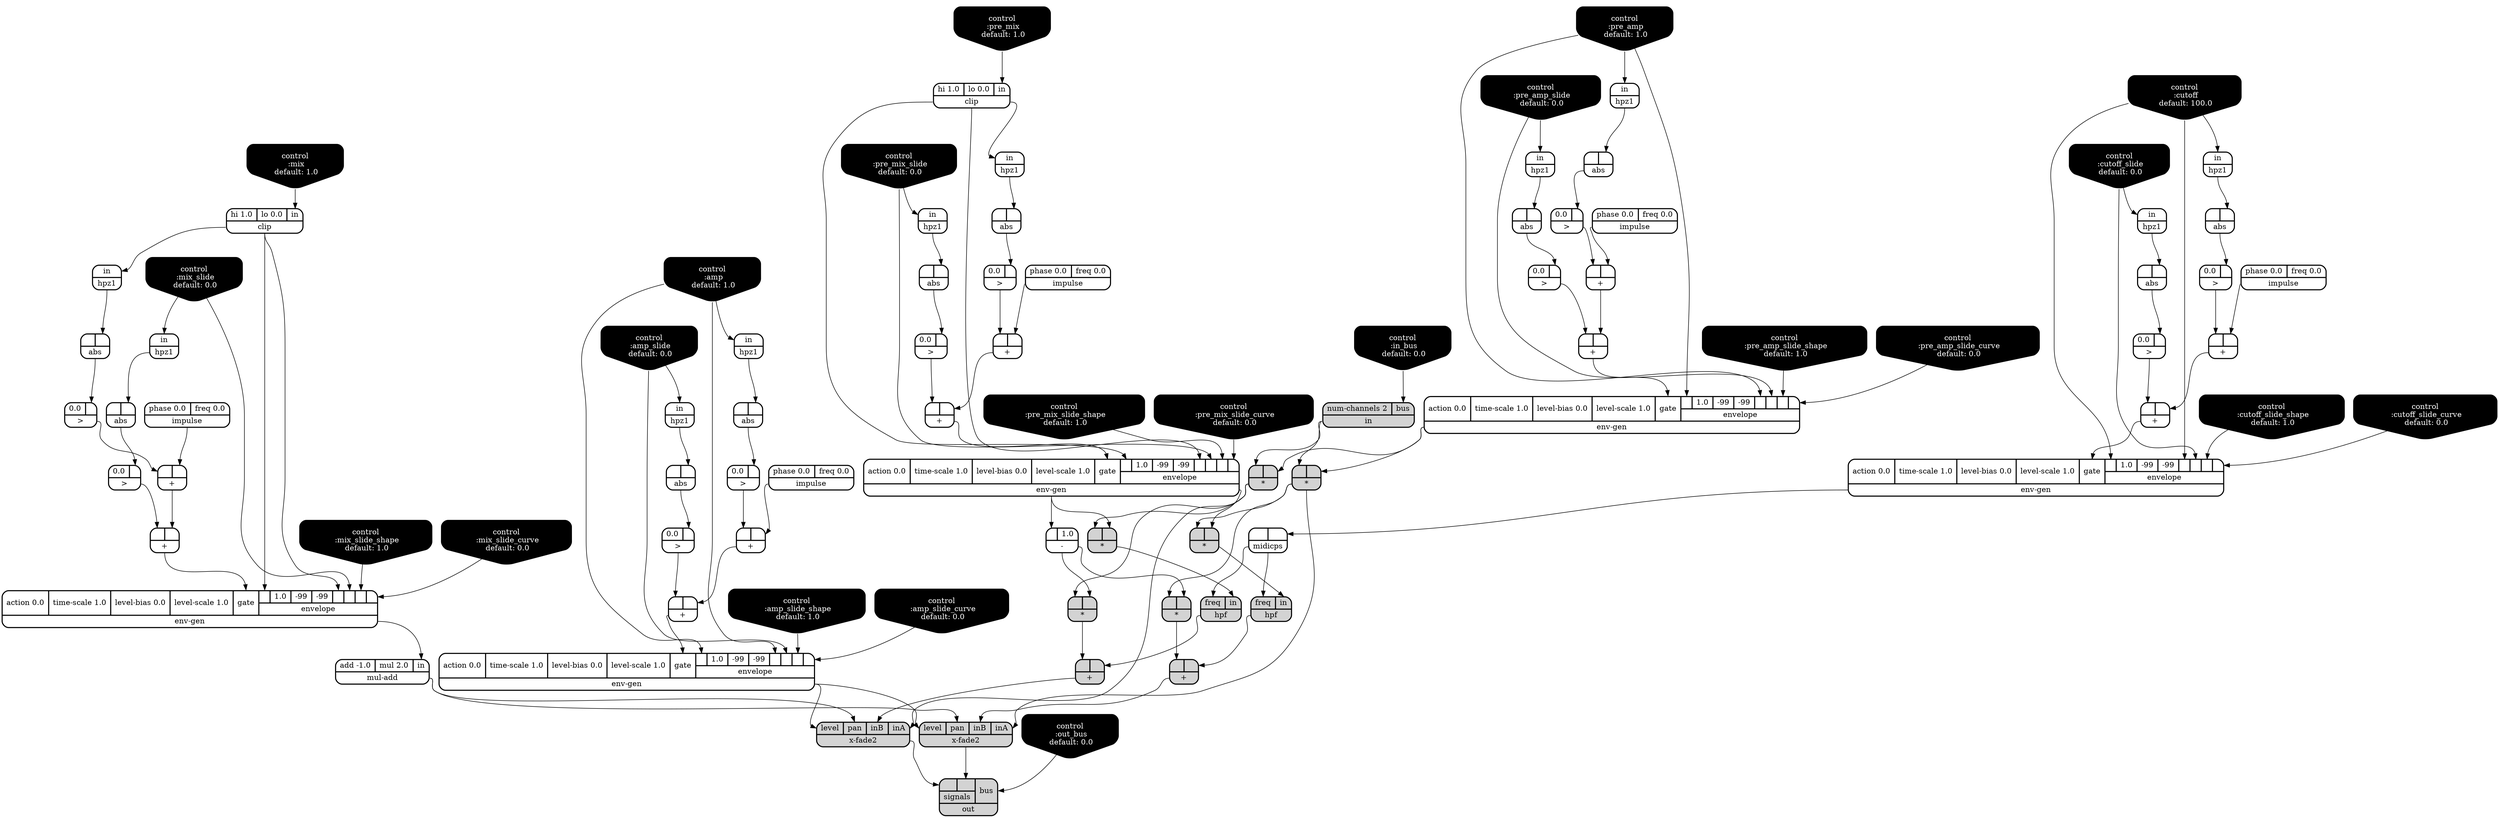 digraph synthdef {
47 [label = "{{ <b> |<a> } |<__UG_NAME__>* }" style="filled, bold, rounded"  shape=record rankdir=LR];
48 [label = "{{ <b> |<a> } |<__UG_NAME__>* }" style="filled, bold, rounded"  shape=record rankdir=LR];
65 [label = "{{ <b> |<a> } |<__UG_NAME__>* }" style="filled, bold, rounded"  shape=record rankdir=LR];
81 [label = "{{ <b> |<a> } |<__UG_NAME__>* }" style="filled, bold, rounded"  shape=record rankdir=LR];
82 [label = "{{ <b> |<a> } |<__UG_NAME__>* }" style="filled, bold, rounded"  shape=record rankdir=LR];
87 [label = "{{ <b> |<a> } |<__UG_NAME__>* }" style="filled, bold, rounded"  shape=record rankdir=LR];
30 [label = "{{ <b> |<a> } |<__UG_NAME__>+ }" style="bold, rounded" shape=record rankdir=LR];
34 [label = "{{ <b> |<a> } |<__UG_NAME__>+ }" style="bold, rounded" shape=record rankdir=LR];
40 [label = "{{ <b> |<a> } |<__UG_NAME__>+ }" style="bold, rounded" shape=record rankdir=LR];
44 [label = "{{ <b> |<a> } |<__UG_NAME__>+ }" style="bold, rounded" shape=record rankdir=LR];
56 [label = "{{ <b> |<a> } |<__UG_NAME__>+ }" style="bold, rounded" shape=record rankdir=LR];
60 [label = "{{ <b> |<a> } |<__UG_NAME__>+ }" style="bold, rounded" shape=record rankdir=LR];
66 [label = "{{ <b> |<a> } |<__UG_NAME__>+ }" style="filled, bold, rounded"  shape=record rankdir=LR];
71 [label = "{{ <b> |<a> } |<__UG_NAME__>+ }" style="bold, rounded" shape=record rankdir=LR];
74 [label = "{{ <b> |<a> } |<__UG_NAME__>+ }" style="bold, rounded" shape=record rankdir=LR];
75 [label = "{{ <b> |<a> } |<__UG_NAME__>+ }" style="bold, rounded" shape=record rankdir=LR];
80 [label = "{{ <b> |<a> } |<__UG_NAME__>+ }" style="bold, rounded" shape=record rankdir=LR];
88 [label = "{{ <b> |<a> } |<__UG_NAME__>+ }" style="filled, bold, rounded"  shape=record rankdir=LR];
64 [label = "{{ <b> |<a> 1.0} |<__UG_NAME__>- }" style="bold, rounded" shape=record rankdir=LR];
24 [label = "{{ <b> 0.0|<a> } |<__UG_NAME__>\> }" style="bold, rounded" shape=record rankdir=LR];
29 [label = "{{ <b> 0.0|<a> } |<__UG_NAME__>\> }" style="bold, rounded" shape=record rankdir=LR];
33 [label = "{{ <b> 0.0|<a> } |<__UG_NAME__>\> }" style="bold, rounded" shape=record rankdir=LR];
39 [label = "{{ <b> 0.0|<a> } |<__UG_NAME__>\> }" style="bold, rounded" shape=record rankdir=LR];
43 [label = "{{ <b> 0.0|<a> } |<__UG_NAME__>\> }" style="bold, rounded" shape=record rankdir=LR];
55 [label = "{{ <b> 0.0|<a> } |<__UG_NAME__>\> }" style="bold, rounded" shape=record rankdir=LR];
59 [label = "{{ <b> 0.0|<a> } |<__UG_NAME__>\> }" style="bold, rounded" shape=record rankdir=LR];
70 [label = "{{ <b> 0.0|<a> } |<__UG_NAME__>\> }" style="bold, rounded" shape=record rankdir=LR];
73 [label = "{{ <b> 0.0|<a> } |<__UG_NAME__>\> }" style="bold, rounded" shape=record rankdir=LR];
79 [label = "{{ <b> 0.0|<a> } |<__UG_NAME__>\> }" style="bold, rounded" shape=record rankdir=LR];
23 [label = "{{ <b> |<a> } |<__UG_NAME__>abs }" style="bold, rounded" shape=record rankdir=LR];
28 [label = "{{ <b> |<a> } |<__UG_NAME__>abs }" style="bold, rounded" shape=record rankdir=LR];
32 [label = "{{ <b> |<a> } |<__UG_NAME__>abs }" style="bold, rounded" shape=record rankdir=LR];
38 [label = "{{ <b> |<a> } |<__UG_NAME__>abs }" style="bold, rounded" shape=record rankdir=LR];
42 [label = "{{ <b> |<a> } |<__UG_NAME__>abs }" style="bold, rounded" shape=record rankdir=LR];
51 [label = "{{ <b> |<a> } |<__UG_NAME__>abs }" style="bold, rounded" shape=record rankdir=LR];
54 [label = "{{ <b> |<a> } |<__UG_NAME__>abs }" style="bold, rounded" shape=record rankdir=LR];
58 [label = "{{ <b> |<a> } |<__UG_NAME__>abs }" style="bold, rounded" shape=record rankdir=LR];
69 [label = "{{ <b> |<a> } |<__UG_NAME__>abs }" style="bold, rounded" shape=record rankdir=LR];
78 [label = "{{ <b> |<a> } |<__UG_NAME__>abs }" style="bold, rounded" shape=record rankdir=LR];
26 [label = "{{ <hi> hi 1.0|<lo> lo 0.0|<in> in} |<__UG_NAME__>clip }" style="bold, rounded" shape=record rankdir=LR];
49 [label = "{{ <hi> hi 1.0|<lo> lo 0.0|<in> in} |<__UG_NAME__>clip }" style="bold, rounded" shape=record rankdir=LR];
0 [label = "control
 :cutoff
 default: 100.0" shape=invhouse style="rounded, filled, bold" fillcolor=black fontcolor=white ]; 
1 [label = "control
 :cutoff_slide
 default: 0.0" shape=invhouse style="rounded, filled, bold" fillcolor=black fontcolor=white ]; 
2 [label = "control
 :cutoff_slide_shape
 default: 1.0" shape=invhouse style="rounded, filled, bold" fillcolor=black fontcolor=white ]; 
3 [label = "control
 :cutoff_slide_curve
 default: 0.0" shape=invhouse style="rounded, filled, bold" fillcolor=black fontcolor=white ]; 
4 [label = "control
 :pre_amp
 default: 1.0" shape=invhouse style="rounded, filled, bold" fillcolor=black fontcolor=white ]; 
5 [label = "control
 :pre_amp_slide
 default: 0.0" shape=invhouse style="rounded, filled, bold" fillcolor=black fontcolor=white ]; 
6 [label = "control
 :pre_amp_slide_shape
 default: 1.0" shape=invhouse style="rounded, filled, bold" fillcolor=black fontcolor=white ]; 
7 [label = "control
 :pre_amp_slide_curve
 default: 0.0" shape=invhouse style="rounded, filled, bold" fillcolor=black fontcolor=white ]; 
8 [label = "control
 :amp
 default: 1.0" shape=invhouse style="rounded, filled, bold" fillcolor=black fontcolor=white ]; 
9 [label = "control
 :amp_slide
 default: 0.0" shape=invhouse style="rounded, filled, bold" fillcolor=black fontcolor=white ]; 
10 [label = "control
 :amp_slide_shape
 default: 1.0" shape=invhouse style="rounded, filled, bold" fillcolor=black fontcolor=white ]; 
11 [label = "control
 :amp_slide_curve
 default: 0.0" shape=invhouse style="rounded, filled, bold" fillcolor=black fontcolor=white ]; 
12 [label = "control
 :mix
 default: 1.0" shape=invhouse style="rounded, filled, bold" fillcolor=black fontcolor=white ]; 
13 [label = "control
 :mix_slide
 default: 0.0" shape=invhouse style="rounded, filled, bold" fillcolor=black fontcolor=white ]; 
14 [label = "control
 :mix_slide_shape
 default: 1.0" shape=invhouse style="rounded, filled, bold" fillcolor=black fontcolor=white ]; 
15 [label = "control
 :mix_slide_curve
 default: 0.0" shape=invhouse style="rounded, filled, bold" fillcolor=black fontcolor=white ]; 
16 [label = "control
 :pre_mix
 default: 1.0" shape=invhouse style="rounded, filled, bold" fillcolor=black fontcolor=white ]; 
17 [label = "control
 :pre_mix_slide
 default: 0.0" shape=invhouse style="rounded, filled, bold" fillcolor=black fontcolor=white ]; 
18 [label = "control
 :pre_mix_slide_shape
 default: 1.0" shape=invhouse style="rounded, filled, bold" fillcolor=black fontcolor=white ]; 
19 [label = "control
 :pre_mix_slide_curve
 default: 0.0" shape=invhouse style="rounded, filled, bold" fillcolor=black fontcolor=white ]; 
20 [label = "control
 :in_bus
 default: 0.0" shape=invhouse style="rounded, filled, bold" fillcolor=black fontcolor=white ]; 
21 [label = "control
 :out_bus
 default: 0.0" shape=invhouse style="rounded, filled, bold" fillcolor=black fontcolor=white ]; 
35 [label = "{{ <action> action 0.0|<time____scale> time-scale 1.0|<level____bias> level-bias 0.0|<level____scale> level-scale 1.0|<gate> gate|{{<envelope___clip___0>|1.0|-99|-99|<envelope___clip___4>|<envelope___control___5>|<envelope___control___6>|<envelope___control___7>}|envelope}} |<__UG_NAME__>env-gen }" style="bold, rounded" shape=record rankdir=LR];
45 [label = "{{ <action> action 0.0|<time____scale> time-scale 1.0|<level____bias> level-bias 0.0|<level____scale> level-scale 1.0|<gate> gate|{{<envelope___control___0>|1.0|-99|-99|<envelope___control___4>|<envelope___control___5>|<envelope___control___6>|<envelope___control___7>}|envelope}} |<__UG_NAME__>env-gen }" style="bold, rounded" shape=record rankdir=LR];
61 [label = "{{ <action> action 0.0|<time____scale> time-scale 1.0|<level____bias> level-bias 0.0|<level____scale> level-scale 1.0|<gate> gate|{{<envelope___control___0>|1.0|-99|-99|<envelope___control___4>|<envelope___control___5>|<envelope___control___6>|<envelope___control___7>}|envelope}} |<__UG_NAME__>env-gen }" style="bold, rounded" shape=record rankdir=LR];
76 [label = "{{ <action> action 0.0|<time____scale> time-scale 1.0|<level____bias> level-bias 0.0|<level____scale> level-scale 1.0|<gate> gate|{{<envelope___clip___0>|1.0|-99|-99|<envelope___clip___4>|<envelope___control___5>|<envelope___control___6>|<envelope___control___7>}|envelope}} |<__UG_NAME__>env-gen }" style="bold, rounded" shape=record rankdir=LR];
85 [label = "{{ <action> action 0.0|<time____scale> time-scale 1.0|<level____bias> level-bias 0.0|<level____scale> level-scale 1.0|<gate> gate|{{<envelope___control___0>|1.0|-99|-99|<envelope___control___4>|<envelope___control___5>|<envelope___control___6>|<envelope___control___7>}|envelope}} |<__UG_NAME__>env-gen }" style="bold, rounded" shape=record rankdir=LR];
63 [label = "{{ <freq> freq|<in> in} |<__UG_NAME__>hpf }" style="filled, bold, rounded"  shape=record rankdir=LR];
83 [label = "{{ <freq> freq|<in> in} |<__UG_NAME__>hpf }" style="filled, bold, rounded"  shape=record rankdir=LR];
22 [label = "{{ <in> in} |<__UG_NAME__>hpz1 }" style="bold, rounded" shape=record rankdir=LR];
27 [label = "{{ <in> in} |<__UG_NAME__>hpz1 }" style="bold, rounded" shape=record rankdir=LR];
31 [label = "{{ <in> in} |<__UG_NAME__>hpz1 }" style="bold, rounded" shape=record rankdir=LR];
37 [label = "{{ <in> in} |<__UG_NAME__>hpz1 }" style="bold, rounded" shape=record rankdir=LR];
41 [label = "{{ <in> in} |<__UG_NAME__>hpz1 }" style="bold, rounded" shape=record rankdir=LR];
50 [label = "{{ <in> in} |<__UG_NAME__>hpz1 }" style="bold, rounded" shape=record rankdir=LR];
53 [label = "{{ <in> in} |<__UG_NAME__>hpz1 }" style="bold, rounded" shape=record rankdir=LR];
57 [label = "{{ <in> in} |<__UG_NAME__>hpz1 }" style="bold, rounded" shape=record rankdir=LR];
68 [label = "{{ <in> in} |<__UG_NAME__>hpz1 }" style="bold, rounded" shape=record rankdir=LR];
77 [label = "{{ <in> in} |<__UG_NAME__>hpz1 }" style="bold, rounded" shape=record rankdir=LR];
25 [label = "{{ <phase> phase 0.0|<freq> freq 0.0} |<__UG_NAME__>impulse }" style="bold, rounded" shape=record rankdir=LR];
36 [label = "{{ <phase> phase 0.0|<freq> freq 0.0} |<__UG_NAME__>impulse }" style="bold, rounded" shape=record rankdir=LR];
52 [label = "{{ <phase> phase 0.0|<freq> freq 0.0} |<__UG_NAME__>impulse }" style="bold, rounded" shape=record rankdir=LR];
67 [label = "{{ <phase> phase 0.0|<freq> freq 0.0} |<__UG_NAME__>impulse }" style="bold, rounded" shape=record rankdir=LR];
72 [label = "{{ <phase> phase 0.0|<freq> freq 0.0} |<__UG_NAME__>impulse }" style="bold, rounded" shape=record rankdir=LR];
46 [label = "{{ <num____channels> num-channels 2|<bus> bus} |<__UG_NAME__>in }" style="filled, bold, rounded"  shape=record rankdir=LR];
62 [label = "{{ <b> |<a> } |<__UG_NAME__>midicps }" style="bold, rounded" shape=record rankdir=LR];
84 [label = "{{ <add> add -1.0|<mul> mul 2.0|<in> in} |<__UG_NAME__>mul-add }" style="bold, rounded" shape=record rankdir=LR];
90 [label = "{{ {{<signals___x____fade2___0>|<signals___x____fade2___1>}|signals}|<bus> bus} |<__UG_NAME__>out }" style="filled, bold, rounded"  shape=record rankdir=LR];
86 [label = "{{ <level> level|<pan> pan|<inb> inB|<ina> inA} |<__UG_NAME__>x-fade2 }" style="filled, bold, rounded"  shape=record rankdir=LR];
89 [label = "{{ <level> level|<pan> pan|<inb> inB|<ina> inA} |<__UG_NAME__>x-fade2 }" style="filled, bold, rounded"  shape=record rankdir=LR];

45:__UG_NAME__ -> 47:a ;
46:__UG_NAME__ -> 47:b ;
35:__UG_NAME__ -> 48:a ;
47:__UG_NAME__ -> 48:b ;
64:__UG_NAME__ -> 65:a ;
47:__UG_NAME__ -> 65:b ;
45:__UG_NAME__ -> 81:a ;
46:__UG_NAME__ -> 81:b ;
35:__UG_NAME__ -> 82:a ;
81:__UG_NAME__ -> 82:b ;
64:__UG_NAME__ -> 87:a ;
81:__UG_NAME__ -> 87:b ;
25:__UG_NAME__ -> 30:a ;
29:__UG_NAME__ -> 30:b ;
30:__UG_NAME__ -> 34:a ;
33:__UG_NAME__ -> 34:b ;
36:__UG_NAME__ -> 40:a ;
39:__UG_NAME__ -> 40:b ;
40:__UG_NAME__ -> 44:a ;
43:__UG_NAME__ -> 44:b ;
52:__UG_NAME__ -> 56:a ;
55:__UG_NAME__ -> 56:b ;
56:__UG_NAME__ -> 60:a ;
59:__UG_NAME__ -> 60:b ;
63:__UG_NAME__ -> 66:a ;
65:__UG_NAME__ -> 66:b ;
67:__UG_NAME__ -> 71:a ;
70:__UG_NAME__ -> 71:b ;
72:__UG_NAME__ -> 74:a ;
73:__UG_NAME__ -> 74:b ;
74:__UG_NAME__ -> 75:a ;
24:__UG_NAME__ -> 75:b ;
71:__UG_NAME__ -> 80:a ;
79:__UG_NAME__ -> 80:b ;
83:__UG_NAME__ -> 88:a ;
87:__UG_NAME__ -> 88:b ;
35:__UG_NAME__ -> 64:b ;
23:__UG_NAME__ -> 24:a ;
28:__UG_NAME__ -> 29:a ;
32:__UG_NAME__ -> 33:a ;
38:__UG_NAME__ -> 39:a ;
42:__UG_NAME__ -> 43:a ;
54:__UG_NAME__ -> 55:a ;
58:__UG_NAME__ -> 59:a ;
69:__UG_NAME__ -> 70:a ;
51:__UG_NAME__ -> 73:a ;
78:__UG_NAME__ -> 79:a ;
22:__UG_NAME__ -> 23:a ;
27:__UG_NAME__ -> 28:a ;
31:__UG_NAME__ -> 32:a ;
37:__UG_NAME__ -> 38:a ;
41:__UG_NAME__ -> 42:a ;
50:__UG_NAME__ -> 51:a ;
53:__UG_NAME__ -> 54:a ;
57:__UG_NAME__ -> 58:a ;
68:__UG_NAME__ -> 69:a ;
77:__UG_NAME__ -> 78:a ;
16:__UG_NAME__ -> 26:in ;
12:__UG_NAME__ -> 49:in ;
26:__UG_NAME__ -> 35:envelope___clip___0 ;
26:__UG_NAME__ -> 35:envelope___clip___4 ;
17:__UG_NAME__ -> 35:envelope___control___5 ;
18:__UG_NAME__ -> 35:envelope___control___6 ;
19:__UG_NAME__ -> 35:envelope___control___7 ;
34:__UG_NAME__ -> 35:gate ;
4:__UG_NAME__ -> 45:envelope___control___0 ;
4:__UG_NAME__ -> 45:envelope___control___4 ;
5:__UG_NAME__ -> 45:envelope___control___5 ;
6:__UG_NAME__ -> 45:envelope___control___6 ;
7:__UG_NAME__ -> 45:envelope___control___7 ;
44:__UG_NAME__ -> 45:gate ;
0:__UG_NAME__ -> 61:envelope___control___0 ;
0:__UG_NAME__ -> 61:envelope___control___4 ;
1:__UG_NAME__ -> 61:envelope___control___5 ;
2:__UG_NAME__ -> 61:envelope___control___6 ;
3:__UG_NAME__ -> 61:envelope___control___7 ;
60:__UG_NAME__ -> 61:gate ;
49:__UG_NAME__ -> 76:envelope___clip___0 ;
49:__UG_NAME__ -> 76:envelope___clip___4 ;
13:__UG_NAME__ -> 76:envelope___control___5 ;
14:__UG_NAME__ -> 76:envelope___control___6 ;
15:__UG_NAME__ -> 76:envelope___control___7 ;
75:__UG_NAME__ -> 76:gate ;
8:__UG_NAME__ -> 85:envelope___control___0 ;
8:__UG_NAME__ -> 85:envelope___control___4 ;
9:__UG_NAME__ -> 85:envelope___control___5 ;
10:__UG_NAME__ -> 85:envelope___control___6 ;
11:__UG_NAME__ -> 85:envelope___control___7 ;
80:__UG_NAME__ -> 85:gate ;
48:__UG_NAME__ -> 63:in ;
62:__UG_NAME__ -> 63:freq ;
82:__UG_NAME__ -> 83:in ;
62:__UG_NAME__ -> 83:freq ;
13:__UG_NAME__ -> 22:in ;
26:__UG_NAME__ -> 27:in ;
17:__UG_NAME__ -> 31:in ;
4:__UG_NAME__ -> 37:in ;
5:__UG_NAME__ -> 41:in ;
49:__UG_NAME__ -> 50:in ;
0:__UG_NAME__ -> 53:in ;
1:__UG_NAME__ -> 57:in ;
8:__UG_NAME__ -> 68:in ;
9:__UG_NAME__ -> 77:in ;
20:__UG_NAME__ -> 46:bus ;
61:__UG_NAME__ -> 62:a ;
76:__UG_NAME__ -> 84:in ;
21:__UG_NAME__ -> 90:bus ;
89:__UG_NAME__ -> 90:signals___x____fade2___0 ;
86:__UG_NAME__ -> 90:signals___x____fade2___1 ;
47:__UG_NAME__ -> 86:ina ;
66:__UG_NAME__ -> 86:inb ;
84:__UG_NAME__ -> 86:pan ;
85:__UG_NAME__ -> 86:level ;
81:__UG_NAME__ -> 89:ina ;
88:__UG_NAME__ -> 89:inb ;
84:__UG_NAME__ -> 89:pan ;
85:__UG_NAME__ -> 89:level ;

}